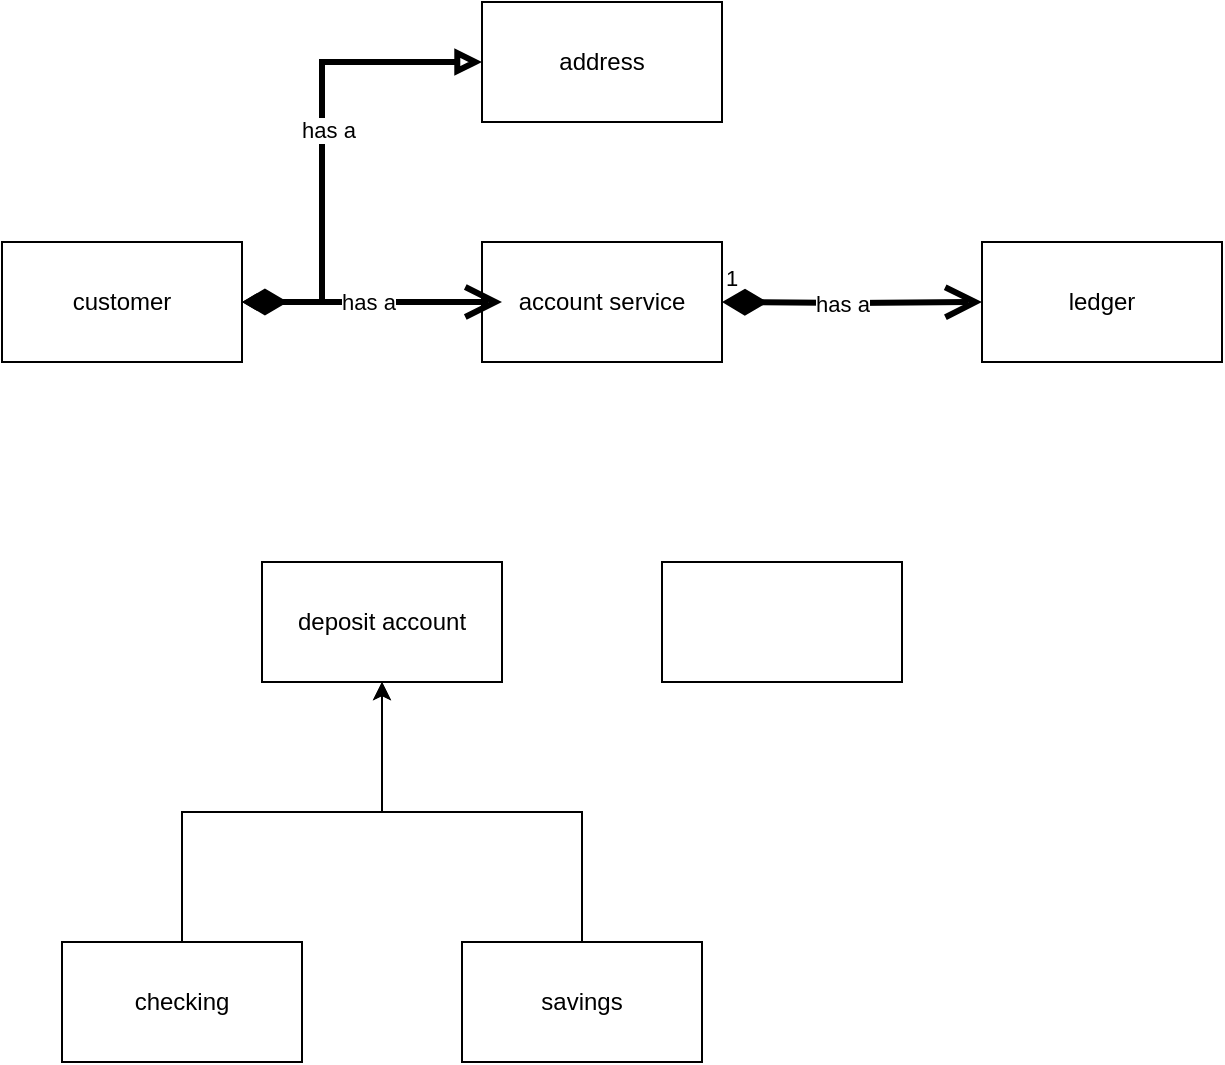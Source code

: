 <mxfile version="15.5.4" type="embed"><diagram id="F577Jvk_MvWPCczvrMrq" name="Page-1"><mxGraphModel dx="799" dy="1818" grid="1" gridSize="10" guides="1" tooltips="1" connect="1" arrows="1" fold="1" page="1" pageScale="1" pageWidth="850" pageHeight="1100" math="0" shadow="0"><root><mxCell id="0"/><mxCell id="1" parent="0"/><mxCell id="2" value="ledger" style="rounded=0;whiteSpace=wrap;html=1;" parent="1" vertex="1"><mxGeometry x="520" y="100" width="120" height="60" as="geometry"/></mxCell><mxCell id="3" value="account service" style="rounded=0;whiteSpace=wrap;html=1;" parent="1" vertex="1"><mxGeometry x="270" y="100" width="120" height="60" as="geometry"/></mxCell><mxCell id="21" style="edgeStyle=orthogonalEdgeStyle;rounded=0;orthogonalLoop=1;jettySize=auto;html=1;entryX=0;entryY=0.5;entryDx=0;entryDy=0;startArrow=diamondThin;startFill=1;endArrow=block;endFill=0;strokeWidth=3;" edge="1" parent="1" source="4" target="15"><mxGeometry relative="1" as="geometry"><Array as="points"><mxPoint x="190" y="130"/><mxPoint x="190" y="10"/></Array></mxGeometry></mxCell><mxCell id="22" value="has a" style="edgeLabel;html=1;align=center;verticalAlign=middle;resizable=0;points=[];" vertex="1" connectable="0" parent="21"><mxGeometry x="0.05" y="-3" relative="1" as="geometry"><mxPoint as="offset"/></mxGeometry></mxCell><mxCell id="4" value="customer" style="rounded=0;whiteSpace=wrap;html=1;" parent="1" vertex="1"><mxGeometry x="30" y="100" width="120" height="60" as="geometry"/></mxCell><mxCell id="12" style="edgeStyle=orthogonalEdgeStyle;rounded=0;orthogonalLoop=1;jettySize=auto;html=1;" edge="1" parent="1" source="7" target="11"><mxGeometry relative="1" as="geometry"/></mxCell><mxCell id="7" value="checking" style="rounded=0;whiteSpace=wrap;html=1;" vertex="1" parent="1"><mxGeometry x="60" y="450" width="120" height="60" as="geometry"/></mxCell><mxCell id="13" style="edgeStyle=orthogonalEdgeStyle;rounded=0;orthogonalLoop=1;jettySize=auto;html=1;" edge="1" parent="1" source="9" target="11"><mxGeometry relative="1" as="geometry"/></mxCell><mxCell id="9" value="savings" style="rounded=0;whiteSpace=wrap;html=1;" vertex="1" parent="1"><mxGeometry x="260" y="450" width="120" height="60" as="geometry"/></mxCell><mxCell id="11" value="deposit account" style="rounded=0;whiteSpace=wrap;html=1;" vertex="1" parent="1"><mxGeometry x="160" y="260" width="120" height="60" as="geometry"/></mxCell><mxCell id="14" value="" style="rounded=0;whiteSpace=wrap;html=1;" vertex="1" parent="1"><mxGeometry x="360" y="260" width="120" height="60" as="geometry"/></mxCell><mxCell id="15" value="address" style="rounded=0;whiteSpace=wrap;html=1;" vertex="1" parent="1"><mxGeometry x="270" y="-20" width="120" height="60" as="geometry"/></mxCell><mxCell id="17" value="" style="endArrow=open;html=1;endSize=12;startArrow=diamondThin;startSize=14;startFill=1;edgeStyle=orthogonalEdgeStyle;align=left;verticalAlign=bottom;rounded=0;strokeWidth=3;exitX=1;exitY=0.5;exitDx=0;exitDy=0;" edge="1" parent="1" source="4"><mxGeometry x="-1" y="3" relative="1" as="geometry"><mxPoint x="150" y="200" as="sourcePoint"/><mxPoint x="280" y="130" as="targetPoint"/></mxGeometry></mxCell><mxCell id="19" value="has a" style="edgeLabel;html=1;align=center;verticalAlign=middle;resizable=0;points=[];" vertex="1" connectable="0" parent="17"><mxGeometry x="-0.031" y="-3" relative="1" as="geometry"><mxPoint y="-3" as="offset"/></mxGeometry></mxCell><mxCell id="18" value="1" style="endArrow=open;html=1;endSize=12;startArrow=diamondThin;startSize=14;startFill=1;edgeStyle=orthogonalEdgeStyle;align=left;verticalAlign=bottom;rounded=0;strokeWidth=3;" edge="1" parent="1" target="2"><mxGeometry x="-1" y="3" relative="1" as="geometry"><mxPoint x="390" y="130" as="sourcePoint"/><mxPoint x="520" y="130" as="targetPoint"/></mxGeometry></mxCell><mxCell id="20" value="has a" style="edgeLabel;html=1;align=center;verticalAlign=middle;resizable=0;points=[];" vertex="1" connectable="0" parent="18"><mxGeometry x="-0.185" y="-5" relative="1" as="geometry"><mxPoint x="7" y="-5" as="offset"/></mxGeometry></mxCell></root></mxGraphModel></diagram></mxfile>